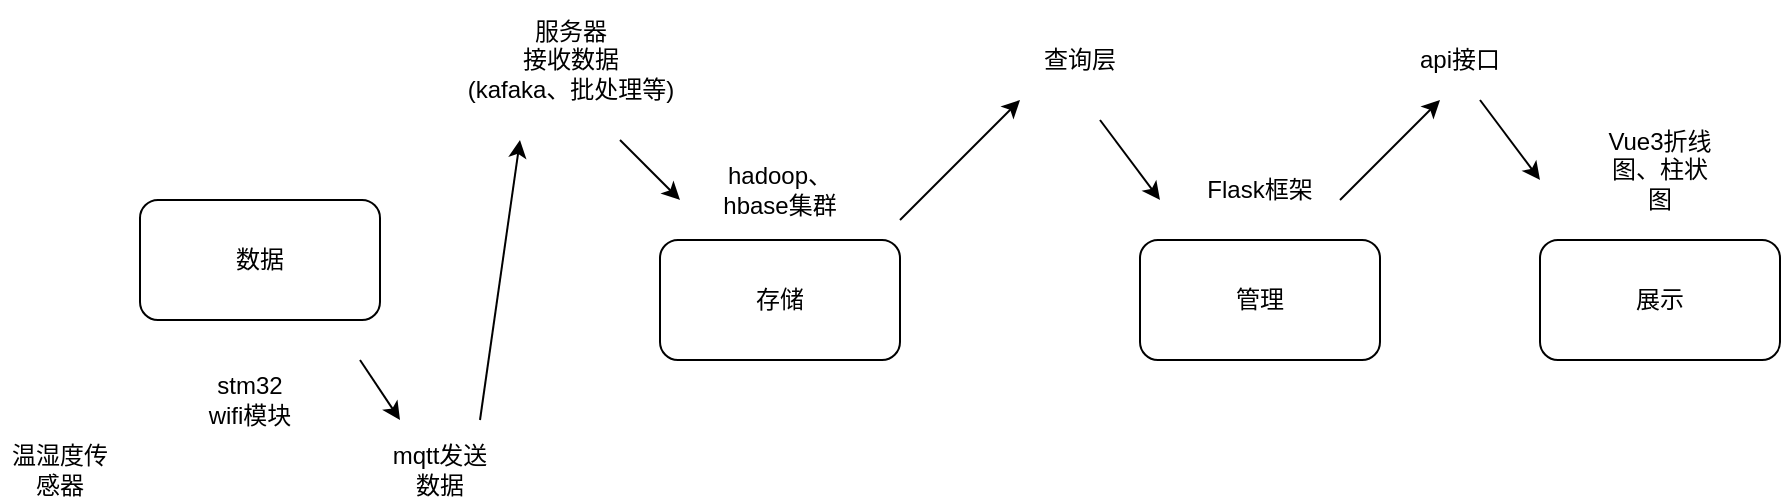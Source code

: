 <mxfile version="25.0.3">
  <diagram id="JMlI0H6a8-ccV5MEZNfv" name="架构图">
    <mxGraphModel dx="1898" dy="573" grid="1" gridSize="10" guides="1" tooltips="1" connect="1" arrows="1" fold="1" page="1" pageScale="1" pageWidth="827" pageHeight="1169" math="0" shadow="0">
      <root>
        <mxCell id="0" />
        <mxCell id="1" parent="0" />
        <mxCell id="kwsNt2Jeq_7CBIOytFr4-1" value="数据" style="rounded=1;whiteSpace=wrap;html=1;" vertex="1" parent="1">
          <mxGeometry x="-20" y="170" width="120" height="60" as="geometry" />
        </mxCell>
        <mxCell id="kwsNt2Jeq_7CBIOytFr4-2" value="存储" style="rounded=1;whiteSpace=wrap;html=1;" vertex="1" parent="1">
          <mxGeometry x="240" y="190" width="120" height="60" as="geometry" />
        </mxCell>
        <mxCell id="kwsNt2Jeq_7CBIOytFr4-3" value="管理" style="rounded=1;whiteSpace=wrap;html=1;" vertex="1" parent="1">
          <mxGeometry x="480" y="190" width="120" height="60" as="geometry" />
        </mxCell>
        <mxCell id="kwsNt2Jeq_7CBIOytFr4-4" value="展示" style="rounded=1;whiteSpace=wrap;html=1;" vertex="1" parent="1">
          <mxGeometry x="680" y="190" width="120" height="60" as="geometry" />
        </mxCell>
        <mxCell id="kwsNt2Jeq_7CBIOytFr4-5" value="温湿度传感器" style="text;html=1;align=center;verticalAlign=middle;whiteSpace=wrap;rounded=0;" vertex="1" parent="1">
          <mxGeometry x="-90" y="290" width="60" height="30" as="geometry" />
        </mxCell>
        <mxCell id="kwsNt2Jeq_7CBIOytFr4-6" value="stm32&lt;br&gt;wifi模块" style="text;html=1;align=center;verticalAlign=middle;whiteSpace=wrap;rounded=0;" vertex="1" parent="1">
          <mxGeometry y="250" width="70" height="40" as="geometry" />
        </mxCell>
        <mxCell id="kwsNt2Jeq_7CBIOytFr4-7" value="mqtt发送数据" style="text;html=1;align=center;verticalAlign=middle;whiteSpace=wrap;rounded=0;" vertex="1" parent="1">
          <mxGeometry x="100" y="290" width="60" height="30" as="geometry" />
        </mxCell>
        <mxCell id="kwsNt2Jeq_7CBIOytFr4-9" value="服务器&lt;div&gt;接收数据&lt;/div&gt;&lt;div&gt;(kafaka、批处理等)&lt;/div&gt;" style="text;html=1;align=center;verticalAlign=middle;resizable=0;points=[];autosize=1;strokeColor=none;fillColor=none;" vertex="1" parent="1">
          <mxGeometry x="130" y="70" width="130" height="60" as="geometry" />
        </mxCell>
        <mxCell id="kwsNt2Jeq_7CBIOytFr4-10" value="hadoop、&lt;div&gt;hbase集群&lt;/div&gt;" style="text;html=1;align=center;verticalAlign=middle;whiteSpace=wrap;rounded=0;" vertex="1" parent="1">
          <mxGeometry x="270" y="150" width="60" height="30" as="geometry" />
        </mxCell>
        <mxCell id="kwsNt2Jeq_7CBIOytFr4-11" value="查询层" style="text;html=1;align=center;verticalAlign=middle;whiteSpace=wrap;rounded=0;" vertex="1" parent="1">
          <mxGeometry x="420" y="85" width="60" height="30" as="geometry" />
        </mxCell>
        <mxCell id="kwsNt2Jeq_7CBIOytFr4-12" value="Flask框架" style="text;html=1;align=center;verticalAlign=middle;whiteSpace=wrap;rounded=0;" vertex="1" parent="1">
          <mxGeometry x="510" y="150" width="60" height="30" as="geometry" />
        </mxCell>
        <mxCell id="kwsNt2Jeq_7CBIOytFr4-13" value="Vue3折线图、柱状图" style="text;html=1;align=center;verticalAlign=middle;whiteSpace=wrap;rounded=0;" vertex="1" parent="1">
          <mxGeometry x="710" y="140" width="60" height="30" as="geometry" />
        </mxCell>
        <mxCell id="kwsNt2Jeq_7CBIOytFr4-14" value="api接口" style="text;html=1;align=center;verticalAlign=middle;whiteSpace=wrap;rounded=0;" vertex="1" parent="1">
          <mxGeometry x="610" y="85" width="60" height="30" as="geometry" />
        </mxCell>
        <mxCell id="kwsNt2Jeq_7CBIOytFr4-15" value="" style="endArrow=classic;html=1;rounded=0;" edge="1" parent="1">
          <mxGeometry width="50" height="50" relative="1" as="geometry">
            <mxPoint x="150" y="280" as="sourcePoint" />
            <mxPoint x="170" y="140" as="targetPoint" />
          </mxGeometry>
        </mxCell>
        <mxCell id="kwsNt2Jeq_7CBIOytFr4-16" value="" style="endArrow=classic;html=1;rounded=0;" edge="1" parent="1">
          <mxGeometry width="50" height="50" relative="1" as="geometry">
            <mxPoint x="360" y="180" as="sourcePoint" />
            <mxPoint x="420" y="120" as="targetPoint" />
          </mxGeometry>
        </mxCell>
        <mxCell id="kwsNt2Jeq_7CBIOytFr4-17" value="" style="endArrow=classic;html=1;rounded=0;" edge="1" parent="1">
          <mxGeometry width="50" height="50" relative="1" as="geometry">
            <mxPoint x="580" y="170" as="sourcePoint" />
            <mxPoint x="630" y="120" as="targetPoint" />
          </mxGeometry>
        </mxCell>
        <mxCell id="kwsNt2Jeq_7CBIOytFr4-18" value="" style="endArrow=classic;html=1;rounded=0;" edge="1" parent="1">
          <mxGeometry width="50" height="50" relative="1" as="geometry">
            <mxPoint x="460" y="130" as="sourcePoint" />
            <mxPoint x="490" y="170" as="targetPoint" />
          </mxGeometry>
        </mxCell>
        <mxCell id="kwsNt2Jeq_7CBIOytFr4-19" value="" style="endArrow=classic;html=1;rounded=0;" edge="1" parent="1">
          <mxGeometry width="50" height="50" relative="1" as="geometry">
            <mxPoint x="650" y="120" as="sourcePoint" />
            <mxPoint x="680" y="160" as="targetPoint" />
          </mxGeometry>
        </mxCell>
        <mxCell id="kwsNt2Jeq_7CBIOytFr4-20" value="" style="endArrow=classic;html=1;rounded=0;" edge="1" parent="1">
          <mxGeometry width="50" height="50" relative="1" as="geometry">
            <mxPoint x="90" y="250" as="sourcePoint" />
            <mxPoint x="110" y="280" as="targetPoint" />
          </mxGeometry>
        </mxCell>
        <mxCell id="kwsNt2Jeq_7CBIOytFr4-21" value="" style="endArrow=classic;html=1;rounded=0;" edge="1" parent="1">
          <mxGeometry width="50" height="50" relative="1" as="geometry">
            <mxPoint x="220" y="140" as="sourcePoint" />
            <mxPoint x="250" y="170" as="targetPoint" />
          </mxGeometry>
        </mxCell>
      </root>
    </mxGraphModel>
  </diagram>
</mxfile>
